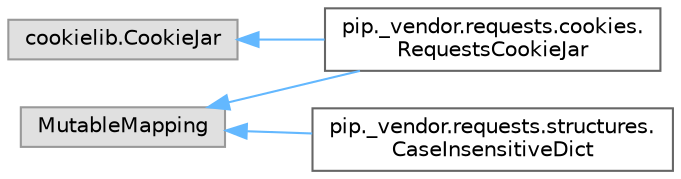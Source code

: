 digraph "Graphical Class Hierarchy"
{
 // LATEX_PDF_SIZE
  bgcolor="transparent";
  edge [fontname=Helvetica,fontsize=10,labelfontname=Helvetica,labelfontsize=10];
  node [fontname=Helvetica,fontsize=10,shape=box,height=0.2,width=0.4];
  rankdir="LR";
  Node0 [id="Node000000",label="cookielib.CookieJar",height=0.2,width=0.4,color="grey60", fillcolor="#E0E0E0", style="filled",tooltip=" "];
  Node0 -> Node1 [id="edge1010_Node000000_Node000001",dir="back",color="steelblue1",style="solid",tooltip=" "];
  Node1 [id="Node000001",label="pip._vendor.requests.cookies.\lRequestsCookieJar",height=0.2,width=0.4,color="grey40", fillcolor="white", style="filled",URL="$classpip_1_1__vendor_1_1requests_1_1cookies_1_1_requests_cookie_jar.html",tooltip=" "];
  Node2 [id="Node000002",label="MutableMapping",height=0.2,width=0.4,color="grey60", fillcolor="#E0E0E0", style="filled",tooltip=" "];
  Node2 -> Node1 [id="edge1011_Node000002_Node000001",dir="back",color="steelblue1",style="solid",tooltip=" "];
  Node2 -> Node3 [id="edge1012_Node000002_Node000003",dir="back",color="steelblue1",style="solid",tooltip=" "];
  Node3 [id="Node000003",label="pip._vendor.requests.structures.\lCaseInsensitiveDict",height=0.2,width=0.4,color="grey40", fillcolor="white", style="filled",URL="$classpip_1_1__vendor_1_1requests_1_1structures_1_1_case_insensitive_dict.html",tooltip=" "];
}

